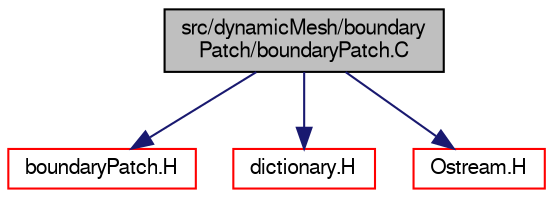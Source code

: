 digraph "src/dynamicMesh/boundaryPatch/boundaryPatch.C"
{
  bgcolor="transparent";
  edge [fontname="FreeSans",fontsize="10",labelfontname="FreeSans",labelfontsize="10"];
  node [fontname="FreeSans",fontsize="10",shape=record];
  Node0 [label="src/dynamicMesh/boundary\lPatch/boundaryPatch.C",height=0.2,width=0.4,color="black", fillcolor="grey75", style="filled", fontcolor="black"];
  Node0 -> Node1 [color="midnightblue",fontsize="10",style="solid",fontname="FreeSans"];
  Node1 [label="boundaryPatch.H",height=0.2,width=0.4,color="red",URL="$a00392.html"];
  Node0 -> Node51 [color="midnightblue",fontsize="10",style="solid",fontname="FreeSans"];
  Node51 [label="dictionary.H",height=0.2,width=0.4,color="red",URL="$a08804.html"];
  Node0 -> Node28 [color="midnightblue",fontsize="10",style="solid",fontname="FreeSans"];
  Node28 [label="Ostream.H",height=0.2,width=0.4,color="red",URL="$a09098.html"];
}
